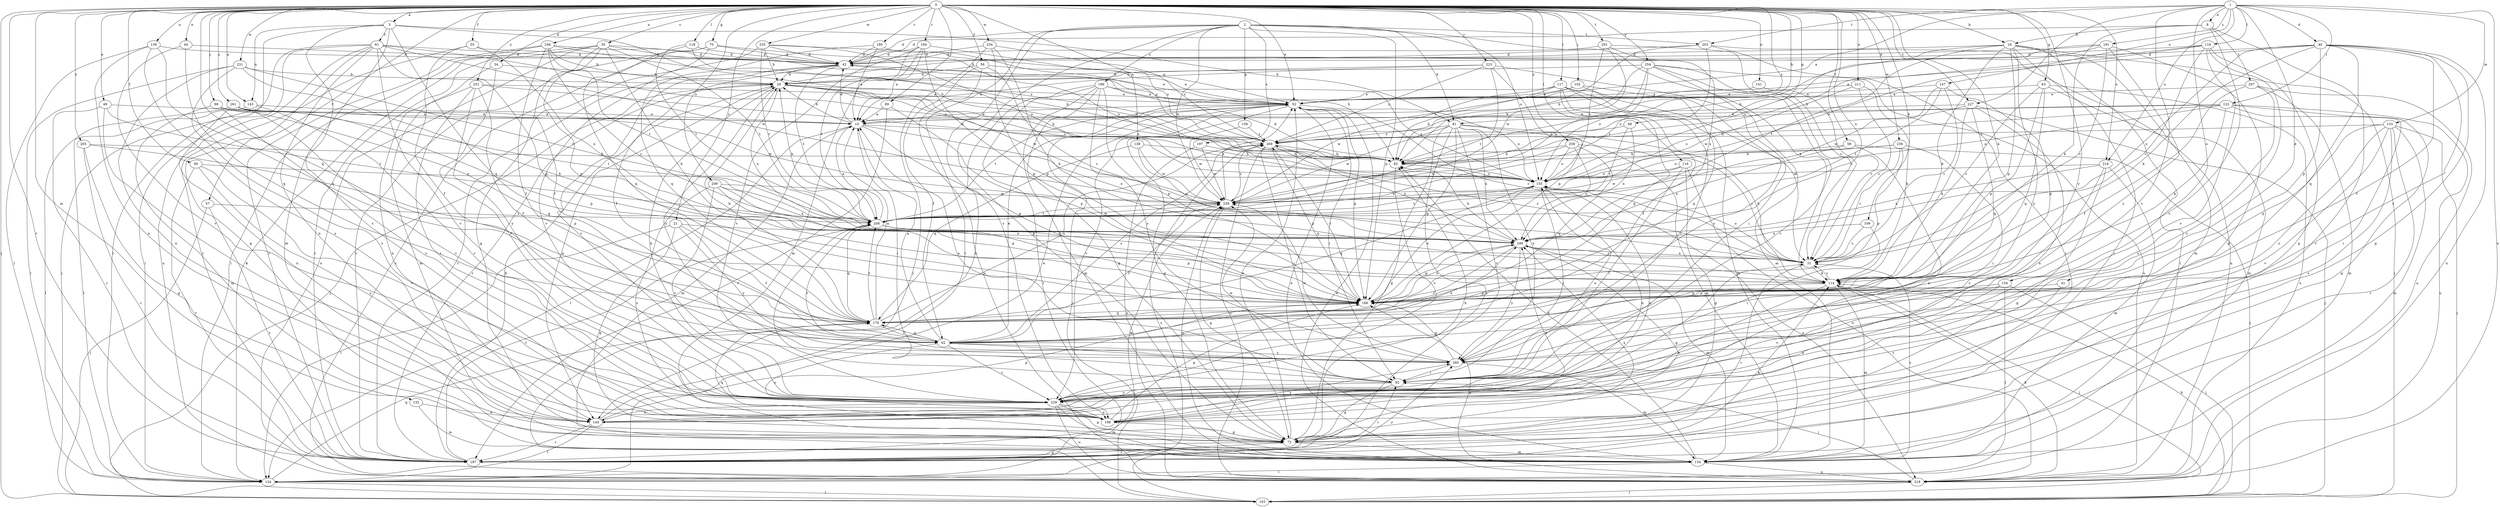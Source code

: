 strict digraph  {
0;
1;
2;
3;
8;
10;
18;
20;
21;
30;
31;
34;
40;
41;
42;
44;
49;
52;
55;
56;
57;
58;
60;
61;
62;
63;
68;
70;
72;
81;
82;
89;
92;
98;
102;
103;
109;
114;
116;
117;
118;
119;
122;
124;
132;
133;
134;
138;
139;
141;
143;
144;
147;
154;
155;
159;
166;
176;
180;
184;
187;
191;
196;
197;
198;
201;
203;
207;
208;
209;
211;
216;
218;
223;
227;
229;
231;
234;
235;
238;
239;
246;
249;
251;
254;
258;
260;
261;
265;
269;
0 -> 3  [label=a];
0 -> 18  [label=b];
0 -> 21  [label=c];
0 -> 30  [label=c];
0 -> 34  [label=d];
0 -> 44  [label=e];
0 -> 49  [label=e];
0 -> 52  [label=e];
0 -> 55  [label=f];
0 -> 56  [label=f];
0 -> 57  [label=f];
0 -> 58  [label=f];
0 -> 60  [label=f];
0 -> 63  [label=g];
0 -> 68  [label=g];
0 -> 70  [label=g];
0 -> 81  [label=h];
0 -> 89  [label=i];
0 -> 98  [label=j];
0 -> 102  [label=j];
0 -> 103  [label=j];
0 -> 109  [label=k];
0 -> 114  [label=k];
0 -> 116  [label=l];
0 -> 117  [label=l];
0 -> 118  [label=l];
0 -> 132  [label=m];
0 -> 138  [label=n];
0 -> 139  [label=n];
0 -> 141  [label=n];
0 -> 143  [label=n];
0 -> 176  [label=q];
0 -> 180  [label=r];
0 -> 184  [label=r];
0 -> 187  [label=r];
0 -> 201  [label=t];
0 -> 209  [label=u];
0 -> 211  [label=u];
0 -> 216  [label=u];
0 -> 223  [label=v];
0 -> 227  [label=v];
0 -> 231  [label=w];
0 -> 234  [label=w];
0 -> 235  [label=w];
0 -> 238  [label=w];
0 -> 246  [label=x];
0 -> 249  [label=x];
0 -> 251  [label=y];
0 -> 254  [label=y];
0 -> 258  [label=y];
0 -> 260  [label=y];
0 -> 261  [label=z];
0 -> 265  [label=z];
0 -> 269  [label=z];
1 -> 8  [label=a];
1 -> 10  [label=a];
1 -> 40  [label=d];
1 -> 41  [label=d];
1 -> 119  [label=l];
1 -> 122  [label=l];
1 -> 133  [label=m];
1 -> 147  [label=o];
1 -> 154  [label=o];
1 -> 191  [label=s];
1 -> 203  [label=t];
1 -> 216  [label=u];
1 -> 218  [label=u];
1 -> 227  [label=v];
1 -> 229  [label=v];
2 -> 42  [label=d];
2 -> 72  [label=g];
2 -> 81  [label=h];
2 -> 114  [label=k];
2 -> 124  [label=l];
2 -> 155  [label=o];
2 -> 159  [label=p];
2 -> 166  [label=p];
2 -> 196  [label=s];
2 -> 197  [label=s];
2 -> 198  [label=s];
2 -> 203  [label=t];
2 -> 239  [label=w];
3 -> 61  [label=f];
3 -> 81  [label=h];
3 -> 82  [label=h];
3 -> 124  [label=l];
3 -> 134  [label=m];
3 -> 143  [label=n];
3 -> 176  [label=q];
3 -> 198  [label=s];
8 -> 18  [label=b];
8 -> 42  [label=d];
8 -> 114  [label=k];
8 -> 187  [label=r];
8 -> 207  [label=t];
8 -> 229  [label=v];
10 -> 20  [label=b];
10 -> 42  [label=d];
10 -> 92  [label=i];
10 -> 124  [label=l];
10 -> 134  [label=m];
10 -> 166  [label=p];
10 -> 249  [label=x];
10 -> 269  [label=z];
18 -> 42  [label=d];
18 -> 103  [label=j];
18 -> 114  [label=k];
18 -> 124  [label=l];
18 -> 134  [label=m];
18 -> 155  [label=o];
18 -> 166  [label=p];
18 -> 187  [label=r];
18 -> 208  [label=t];
18 -> 260  [label=y];
20 -> 52  [label=e];
20 -> 82  [label=h];
20 -> 103  [label=j];
20 -> 144  [label=n];
20 -> 155  [label=o];
20 -> 187  [label=r];
20 -> 239  [label=w];
20 -> 249  [label=x];
20 -> 260  [label=y];
20 -> 269  [label=z];
21 -> 62  [label=f];
21 -> 72  [label=g];
21 -> 124  [label=l];
21 -> 249  [label=x];
21 -> 260  [label=y];
30 -> 42  [label=d];
30 -> 62  [label=f];
30 -> 82  [label=h];
30 -> 114  [label=k];
30 -> 124  [label=l];
30 -> 166  [label=p];
30 -> 187  [label=r];
30 -> 208  [label=t];
30 -> 218  [label=u];
31 -> 114  [label=k];
31 -> 155  [label=o];
31 -> 187  [label=r];
31 -> 249  [label=x];
31 -> 269  [label=z];
34 -> 20  [label=b];
34 -> 134  [label=m];
34 -> 229  [label=v];
40 -> 10  [label=a];
40 -> 42  [label=d];
40 -> 62  [label=f];
40 -> 72  [label=g];
40 -> 114  [label=k];
40 -> 166  [label=p];
40 -> 176  [label=q];
40 -> 218  [label=u];
40 -> 249  [label=x];
40 -> 260  [label=y];
41 -> 166  [label=p];
41 -> 198  [label=s];
42 -> 20  [label=b];
42 -> 52  [label=e];
42 -> 62  [label=f];
42 -> 187  [label=r];
42 -> 208  [label=t];
42 -> 229  [label=v];
44 -> 42  [label=d];
44 -> 176  [label=q];
44 -> 229  [label=v];
49 -> 10  [label=a];
49 -> 187  [label=r];
49 -> 198  [label=s];
49 -> 208  [label=t];
52 -> 10  [label=a];
52 -> 31  [label=c];
52 -> 72  [label=g];
52 -> 92  [label=i];
52 -> 103  [label=j];
52 -> 155  [label=o];
52 -> 166  [label=p];
52 -> 208  [label=t];
52 -> 229  [label=v];
55 -> 42  [label=d];
55 -> 62  [label=f];
55 -> 187  [label=r];
55 -> 249  [label=x];
56 -> 20  [label=b];
56 -> 31  [label=c];
56 -> 52  [label=e];
56 -> 62  [label=f];
56 -> 218  [label=u];
57 -> 103  [label=j];
57 -> 187  [label=r];
57 -> 208  [label=t];
58 -> 82  [label=h];
58 -> 103  [label=j];
58 -> 144  [label=n];
58 -> 249  [label=x];
60 -> 155  [label=o];
60 -> 187  [label=r];
60 -> 198  [label=s];
60 -> 229  [label=v];
61 -> 42  [label=d];
61 -> 72  [label=g];
61 -> 103  [label=j];
61 -> 124  [label=l];
61 -> 144  [label=n];
61 -> 155  [label=o];
61 -> 166  [label=p];
61 -> 218  [label=u];
61 -> 229  [label=v];
61 -> 239  [label=w];
62 -> 10  [label=a];
62 -> 52  [label=e];
62 -> 92  [label=i];
62 -> 176  [label=q];
62 -> 198  [label=s];
62 -> 229  [label=v];
62 -> 249  [label=x];
62 -> 260  [label=y];
62 -> 269  [label=z];
63 -> 31  [label=c];
63 -> 52  [label=e];
63 -> 134  [label=m];
63 -> 166  [label=p];
63 -> 176  [label=q];
63 -> 218  [label=u];
68 -> 208  [label=t];
68 -> 249  [label=x];
68 -> 269  [label=z];
70 -> 42  [label=d];
70 -> 155  [label=o];
70 -> 187  [label=r];
70 -> 218  [label=u];
70 -> 229  [label=v];
72 -> 52  [label=e];
72 -> 82  [label=h];
72 -> 134  [label=m];
72 -> 176  [label=q];
72 -> 187  [label=r];
72 -> 249  [label=x];
81 -> 72  [label=g];
81 -> 114  [label=k];
81 -> 134  [label=m];
81 -> 166  [label=p];
81 -> 187  [label=r];
81 -> 229  [label=v];
81 -> 239  [label=w];
81 -> 249  [label=x];
81 -> 260  [label=y];
81 -> 269  [label=z];
82 -> 155  [label=o];
82 -> 229  [label=v];
89 -> 10  [label=a];
89 -> 166  [label=p];
89 -> 187  [label=r];
92 -> 10  [label=a];
92 -> 72  [label=g];
92 -> 155  [label=o];
92 -> 208  [label=t];
92 -> 229  [label=v];
92 -> 239  [label=w];
98 -> 10  [label=a];
98 -> 134  [label=m];
98 -> 176  [label=q];
98 -> 208  [label=t];
98 -> 229  [label=v];
102 -> 52  [label=e];
102 -> 176  [label=q];
102 -> 260  [label=y];
102 -> 269  [label=z];
103 -> 114  [label=k];
103 -> 269  [label=z];
109 -> 31  [label=c];
109 -> 92  [label=i];
109 -> 249  [label=x];
114 -> 31  [label=c];
114 -> 103  [label=j];
114 -> 134  [label=m];
114 -> 144  [label=n];
114 -> 166  [label=p];
116 -> 72  [label=g];
116 -> 92  [label=i];
116 -> 155  [label=o];
116 -> 218  [label=u];
116 -> 239  [label=w];
117 -> 31  [label=c];
117 -> 52  [label=e];
117 -> 62  [label=f];
117 -> 82  [label=h];
117 -> 92  [label=i];
117 -> 134  [label=m];
117 -> 176  [label=q];
117 -> 239  [label=w];
118 -> 42  [label=d];
118 -> 82  [label=h];
118 -> 176  [label=q];
118 -> 208  [label=t];
119 -> 31  [label=c];
119 -> 42  [label=d];
119 -> 72  [label=g];
119 -> 82  [label=h];
119 -> 155  [label=o];
119 -> 198  [label=s];
119 -> 229  [label=v];
122 -> 10  [label=a];
122 -> 72  [label=g];
122 -> 82  [label=h];
122 -> 92  [label=i];
122 -> 114  [label=k];
122 -> 155  [label=o];
122 -> 218  [label=u];
122 -> 269  [label=z];
124 -> 103  [label=j];
124 -> 176  [label=q];
124 -> 260  [label=y];
132 -> 134  [label=m];
132 -> 144  [label=n];
133 -> 103  [label=j];
133 -> 134  [label=m];
133 -> 166  [label=p];
133 -> 187  [label=r];
133 -> 198  [label=s];
133 -> 229  [label=v];
133 -> 260  [label=y];
133 -> 269  [label=z];
134 -> 31  [label=c];
134 -> 52  [label=e];
134 -> 82  [label=h];
134 -> 124  [label=l];
134 -> 218  [label=u];
134 -> 239  [label=w];
138 -> 82  [label=h];
138 -> 176  [label=q];
138 -> 239  [label=w];
138 -> 249  [label=x];
139 -> 42  [label=d];
139 -> 124  [label=l];
139 -> 144  [label=n];
139 -> 176  [label=q];
139 -> 198  [label=s];
141 -> 31  [label=c];
141 -> 52  [label=e];
143 -> 10  [label=a];
143 -> 124  [label=l];
143 -> 229  [label=v];
144 -> 52  [label=e];
144 -> 124  [label=l];
144 -> 166  [label=p];
144 -> 187  [label=r];
147 -> 31  [label=c];
147 -> 52  [label=e];
147 -> 166  [label=p];
147 -> 208  [label=t];
147 -> 239  [label=w];
154 -> 103  [label=j];
154 -> 124  [label=l];
154 -> 144  [label=n];
154 -> 166  [label=p];
154 -> 229  [label=v];
155 -> 42  [label=d];
155 -> 92  [label=i];
155 -> 144  [label=n];
155 -> 176  [label=q];
155 -> 208  [label=t];
155 -> 218  [label=u];
155 -> 239  [label=w];
159 -> 239  [label=w];
159 -> 269  [label=z];
166 -> 155  [label=o];
166 -> 176  [label=q];
166 -> 249  [label=x];
166 -> 269  [label=z];
176 -> 10  [label=a];
176 -> 20  [label=b];
176 -> 62  [label=f];
176 -> 208  [label=t];
176 -> 269  [label=z];
180 -> 10  [label=a];
180 -> 42  [label=d];
180 -> 176  [label=q];
180 -> 269  [label=z];
184 -> 10  [label=a];
184 -> 42  [label=d];
184 -> 134  [label=m];
184 -> 166  [label=p];
184 -> 208  [label=t];
184 -> 229  [label=v];
184 -> 269  [label=z];
187 -> 20  [label=b];
187 -> 72  [label=g];
187 -> 92  [label=i];
187 -> 114  [label=k];
187 -> 208  [label=t];
187 -> 239  [label=w];
191 -> 20  [label=b];
191 -> 31  [label=c];
191 -> 42  [label=d];
191 -> 72  [label=g];
191 -> 82  [label=h];
191 -> 260  [label=y];
196 -> 52  [label=e];
196 -> 72  [label=g];
196 -> 124  [label=l];
196 -> 134  [label=m];
196 -> 144  [label=n];
196 -> 155  [label=o];
196 -> 166  [label=p];
196 -> 260  [label=y];
197 -> 82  [label=h];
197 -> 218  [label=u];
197 -> 239  [label=w];
198 -> 72  [label=g];
198 -> 155  [label=o];
198 -> 166  [label=p];
198 -> 249  [label=x];
198 -> 260  [label=y];
201 -> 31  [label=c];
201 -> 42  [label=d];
201 -> 155  [label=o];
201 -> 239  [label=w];
201 -> 249  [label=x];
203 -> 42  [label=d];
203 -> 82  [label=h];
203 -> 187  [label=r];
203 -> 208  [label=t];
203 -> 218  [label=u];
207 -> 52  [label=e];
207 -> 62  [label=f];
207 -> 134  [label=m];
207 -> 198  [label=s];
207 -> 218  [label=u];
208 -> 10  [label=a];
208 -> 20  [label=b];
208 -> 166  [label=p];
208 -> 176  [label=q];
208 -> 239  [label=w];
208 -> 249  [label=x];
209 -> 114  [label=k];
209 -> 166  [label=p];
209 -> 198  [label=s];
209 -> 229  [label=v];
209 -> 239  [label=w];
209 -> 249  [label=x];
211 -> 31  [label=c];
211 -> 52  [label=e];
211 -> 114  [label=k];
211 -> 239  [label=w];
216 -> 72  [label=g];
216 -> 134  [label=m];
216 -> 155  [label=o];
216 -> 229  [label=v];
216 -> 249  [label=x];
218 -> 52  [label=e];
218 -> 92  [label=i];
218 -> 103  [label=j];
218 -> 114  [label=k];
218 -> 166  [label=p];
223 -> 10  [label=a];
223 -> 20  [label=b];
223 -> 134  [label=m];
223 -> 166  [label=p];
223 -> 208  [label=t];
223 -> 269  [label=z];
227 -> 10  [label=a];
227 -> 103  [label=j];
227 -> 114  [label=k];
227 -> 144  [label=n];
227 -> 155  [label=o];
227 -> 176  [label=q];
229 -> 20  [label=b];
229 -> 31  [label=c];
229 -> 72  [label=g];
229 -> 134  [label=m];
229 -> 144  [label=n];
229 -> 198  [label=s];
229 -> 218  [label=u];
231 -> 20  [label=b];
231 -> 114  [label=k];
231 -> 124  [label=l];
231 -> 144  [label=n];
231 -> 198  [label=s];
231 -> 208  [label=t];
234 -> 42  [label=d];
234 -> 103  [label=j];
234 -> 114  [label=k];
234 -> 166  [label=p];
234 -> 269  [label=z];
235 -> 20  [label=b];
235 -> 42  [label=d];
235 -> 52  [label=e];
235 -> 72  [label=g];
235 -> 155  [label=o];
235 -> 208  [label=t];
238 -> 31  [label=c];
238 -> 82  [label=h];
238 -> 92  [label=i];
238 -> 155  [label=o];
238 -> 166  [label=p];
239 -> 52  [label=e];
239 -> 62  [label=f];
239 -> 72  [label=g];
239 -> 208  [label=t];
239 -> 269  [label=z];
246 -> 20  [label=b];
246 -> 31  [label=c];
246 -> 42  [label=d];
246 -> 62  [label=f];
246 -> 124  [label=l];
246 -> 187  [label=r];
246 -> 208  [label=t];
246 -> 269  [label=z];
249 -> 31  [label=c];
249 -> 62  [label=f];
249 -> 72  [label=g];
249 -> 82  [label=h];
249 -> 134  [label=m];
249 -> 166  [label=p];
249 -> 260  [label=y];
251 -> 52  [label=e];
251 -> 62  [label=f];
251 -> 82  [label=h];
251 -> 144  [label=n];
251 -> 198  [label=s];
251 -> 260  [label=y];
254 -> 20  [label=b];
254 -> 31  [label=c];
254 -> 82  [label=h];
254 -> 92  [label=i];
254 -> 155  [label=o];
254 -> 218  [label=u];
254 -> 229  [label=v];
254 -> 239  [label=w];
258 -> 31  [label=c];
258 -> 82  [label=h];
258 -> 155  [label=o];
258 -> 176  [label=q];
258 -> 239  [label=w];
258 -> 249  [label=x];
260 -> 92  [label=i];
260 -> 134  [label=m];
260 -> 166  [label=p];
260 -> 208  [label=t];
260 -> 239  [label=w];
261 -> 10  [label=a];
261 -> 124  [label=l];
261 -> 144  [label=n];
261 -> 166  [label=p];
261 -> 229  [label=v];
261 -> 239  [label=w];
265 -> 72  [label=g];
265 -> 82  [label=h];
265 -> 166  [label=p];
265 -> 187  [label=r];
269 -> 82  [label=h];
269 -> 92  [label=i];
269 -> 166  [label=p];
269 -> 218  [label=u];
269 -> 249  [label=x];
}
